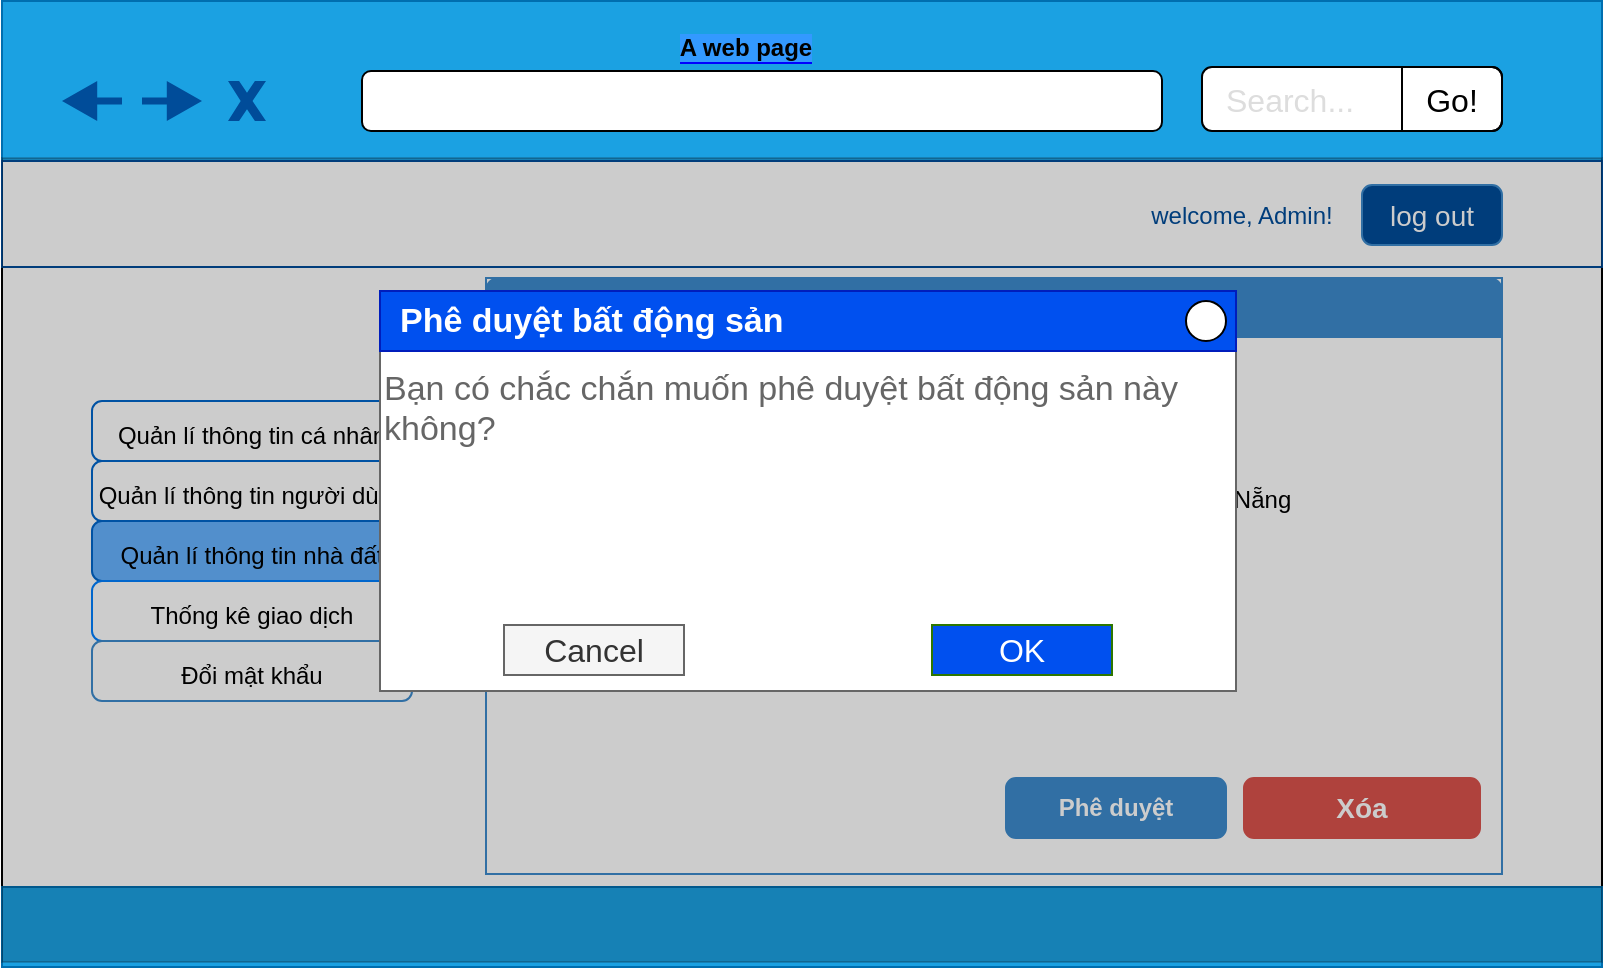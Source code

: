 <mxfile version="12.0.0" type="github" pages="1"><diagram id="NH0De1h8tEdP9LOJbd18" name="Page-1"><mxGraphModel dx="1408" dy="779" grid="1" gridSize="10" guides="1" tooltips="1" connect="1" arrows="1" fold="1" page="1" pageScale="1" pageWidth="827" pageHeight="1169" math="0" shadow="0"><root><mxCell id="0"/><mxCell id="1" parent="0"/><mxCell id="KxNmhcxb-sqWgz8bFtn_-1" value="" style="rounded=0;whiteSpace=wrap;html=1;fillColor=#FFFFFF;" parent="1" vertex="1"><mxGeometry x="10" y="559.5" width="800" height="482" as="geometry"/></mxCell><mxCell id="KxNmhcxb-sqWgz8bFtn_-2" value="" style="rounded=0;whiteSpace=wrap;html=1;fillColor=#1ba1e2;strokeColor=#006EAF;fontColor=#ffffff;" parent="1" vertex="1"><mxGeometry x="10" y="558.5" width="800" height="80" as="geometry"/></mxCell><mxCell id="KxNmhcxb-sqWgz8bFtn_-3" value="" style="rounded=0;whiteSpace=wrap;html=1;fillColor=#1ba1e2;strokeColor=#006EAF;fontColor=#ffffff;" parent="1" vertex="1"><mxGeometry x="10" y="1001.5" width="800" height="40" as="geometry"/></mxCell><mxCell id="KxNmhcxb-sqWgz8bFtn_-4" value="" style="rounded=1;whiteSpace=wrap;html=1;" parent="1" vertex="1"><mxGeometry x="190" y="593.5" width="400" height="30" as="geometry"/></mxCell><mxCell id="KxNmhcxb-sqWgz8bFtn_-5" value="Search..." style="html=1;shadow=0;shape=mxgraph.bootstrap.rrect;fillColor=#ffffff;rSize=5;strokeColor=#000000;align=left;spacingLeft=10;fontSize=16;fontColor=#dddddd;whiteSpace=wrap;" parent="1" vertex="1"><mxGeometry x="610" y="591.5" width="150" height="32" as="geometry"/></mxCell><mxCell id="KxNmhcxb-sqWgz8bFtn_-6" value="Go!" style="html=1;shadow=0;dashed=0;shape=mxgraph.bootstrap.rightButton;rSize=5;strokeColor=#000000;fillColor=none;fontSize=16;whiteSpace=wrap;resizeHeight=1;" parent="KxNmhcxb-sqWgz8bFtn_-5" vertex="1"><mxGeometry x="1" width="50" height="32" relative="1" as="geometry"><mxPoint x="-50" as="offset"/></mxGeometry></mxCell><mxCell id="KxNmhcxb-sqWgz8bFtn_-7" value="" style="verticalLabelPosition=bottom;verticalAlign=top;html=1;shape=mxgraph.basic.x;strokeColor=none;fillColor=#004C99;fontColor=#ffffff;" parent="1" vertex="1"><mxGeometry x="123" y="598.5" width="19" height="20" as="geometry"/></mxCell><mxCell id="KxNmhcxb-sqWgz8bFtn_-8" value="" style="shape=image;html=1;verticalAlign=top;verticalLabelPosition=bottom;labelBackgroundColor=#ffffff;imageAspect=0;aspect=fixed;image=https://cdn0.iconfinder.com/data/icons/my-house-1/512/09-house-128.png;fillColor=#0000FF;" parent="1" vertex="1"><mxGeometry x="150" y="593.5" width="30" height="30" as="geometry"/></mxCell><mxCell id="KxNmhcxb-sqWgz8bFtn_-9" value="" style="html=1;shadow=0;dashed=0;align=center;verticalAlign=middle;shape=mxgraph.arrows2.arrow;dy=0.82;dx=17.6;flipH=1;notch=0;labelBackgroundColor=#0000ff;fillColor=#004C99;strokeColor=none;" parent="1" vertex="1"><mxGeometry x="40" y="598.5" width="30" height="20" as="geometry"/></mxCell><mxCell id="KxNmhcxb-sqWgz8bFtn_-10" value="" style="html=1;shadow=0;dashed=0;align=center;verticalAlign=middle;shape=mxgraph.arrows2.arrow;dy=0.82;dx=17.6;flipH=1;notch=0;labelBackgroundColor=#0000ff;fillColor=#004C99;strokeColor=none;rotation=180;" parent="1" vertex="1"><mxGeometry x="80" y="598.5" width="30" height="20" as="geometry"/></mxCell><mxCell id="KxNmhcxb-sqWgz8bFtn_-11" value="&lt;b style=&quot;background-color: rgb(51 , 153 , 255)&quot;&gt;A web page&lt;/b&gt;" style="text;html=1;align=center;verticalAlign=middle;whiteSpace=wrap;rounded=0;labelBackgroundColor=#0000ff;" parent="1" vertex="1"><mxGeometry x="337" y="571.5" width="90" height="20" as="geometry"/></mxCell><mxCell id="KxNmhcxb-sqWgz8bFtn_-12" value="" style="rounded=0;whiteSpace=wrap;html=1;strokeColor=#004C99;" parent="1" vertex="1"><mxGeometry x="10" y="638.5" width="800" height="53" as="geometry"/></mxCell><mxCell id="KxNmhcxb-sqWgz8bFtn_-13" value="log out" style="html=1;shadow=0;dashed=0;shape=mxgraph.bootstrap.rrect;rSize=5;fillColor=#004C99;align=center;strokeColor=#3D8BCD;fontColor=#ffffff;fontSize=14;whiteSpace=wrap;" parent="1" vertex="1"><mxGeometry x="690" y="650.5" width="70" height="30" as="geometry"/></mxCell><mxCell id="KxNmhcxb-sqWgz8bFtn_-14" value="&lt;font color=&quot;#004c99&quot;&gt;welcome, Admin!&lt;/font&gt;" style="text;html=1;strokeColor=none;fillColor=#FFFFFF;align=center;verticalAlign=middle;whiteSpace=wrap;rounded=0;" parent="1" vertex="1"><mxGeometry x="580" y="655.5" width="100" height="20" as="geometry"/></mxCell><mxCell id="KxNmhcxb-sqWgz8bFtn_-15" value="&lt;font style=&quot;font-size: 12px&quot;&gt;Quản lí thông tin cá nhân&lt;/font&gt;" style="html=1;shadow=0;dashed=0;shape=mxgraph.bootstrap.rrect;rSize=5;strokeColor=#0066CC;fillColor=#ffffff;align=center;fontSize=16;whiteSpace=wrap;" parent="1" vertex="1"><mxGeometry x="55" y="758.5" width="160" height="30" as="geometry"/></mxCell><mxCell id="KxNmhcxb-sqWgz8bFtn_-16" value="&lt;span style=&quot;white-space: normal&quot;&gt;&lt;font style=&quot;font-size: 12px&quot;&gt;Quản lí thông tin người dùng&lt;/font&gt;&lt;/span&gt;" style="html=1;shadow=0;dashed=0;shape=mxgraph.bootstrap.rrect;rSize=5;align=center;fontSize=16;whiteSpace=wrap;strokeColor=#0066CC;" parent="1" vertex="1"><mxGeometry x="55" y="788.5" width="160" height="30" as="geometry"/></mxCell><mxCell id="KxNmhcxb-sqWgz8bFtn_-17" value="&lt;span style=&quot;font-size: 12px&quot;&gt;Quản lí thông tin nhà đất&lt;/span&gt;" style="html=1;shadow=0;dashed=0;shape=mxgraph.bootstrap.rrect;rSize=5;strokeColor=#0066CC;fillColor=#66B2FF;align=center;fontSize=16;whiteSpace=wrap;" parent="1" vertex="1"><mxGeometry x="55" y="818.5" width="160" height="30" as="geometry"/></mxCell><mxCell id="KxNmhcxb-sqWgz8bFtn_-18" value="&lt;span style=&quot;font-size: 12px&quot;&gt;Thống kê giao dịch&lt;/span&gt;" style="html=1;shadow=0;dashed=0;shape=mxgraph.bootstrap.rrect;rSize=5;strokeColor=#007FFF;fillColor=#ffffff;align=center;fontSize=16;whiteSpace=wrap;" parent="1" vertex="1"><mxGeometry x="55" y="848.5" width="160" height="30" as="geometry"/></mxCell><mxCell id="KxNmhcxb-sqWgz8bFtn_-19" value="&lt;font style=&quot;font-size: 12px&quot;&gt;Đổi mật khẩu&lt;/font&gt;" style="html=1;shadow=0;dashed=0;shape=mxgraph.bootstrap.rrect;rSize=5;strokeColor=#3D8BCD;fillColor=#FFFFFF;align=center;fontSize=16;whiteSpace=wrap;" parent="1" vertex="1"><mxGeometry x="55" y="878.5" width="160" height="30" as="geometry"/></mxCell><mxCell id="KxNmhcxb-sqWgz8bFtn_-20" value="" style="text;html=1;strokeColor=#3D8BCD;fillColor=#ffffff;align=center;verticalAlign=middle;whiteSpace=wrap;rounded=0;shadow=0;dashed=0;fontFamily=Helvetica;fontSize=12;fontColor=#f0f0f0;fontStyle=1" parent="1" vertex="1"><mxGeometry x="252" y="697" width="508" height="298" as="geometry"/></mxCell><mxCell id="KxNmhcxb-sqWgz8bFtn_-21" value="Xem chi tiết thông tin bất động sản&amp;nbsp;" style="html=1;shadow=0;dashed=0;shape=mxgraph.bootstrap.topButton;rSize=5;strokeColor=none;fillColor=#3D8BCD;fontColor=#ffffff;fontSize=14;fontStyle=1;align=left;spacingLeft=10;whiteSpace=wrap;resizeWidth=1;" parent="KxNmhcxb-sqWgz8bFtn_-20" vertex="1"><mxGeometry width="508.0" height="30" relative="1" as="geometry"/></mxCell><mxCell id="KxNmhcxb-sqWgz8bFtn_-22" value="Mã BĐS :" style="text;html=1;strokeColor=none;fillColor=none;align=left;verticalAlign=middle;whiteSpace=wrap;rounded=0;fontStyle=1" parent="KxNmhcxb-sqWgz8bFtn_-20" vertex="1"><mxGeometry x="21" y="39" width="99" height="21" as="geometry"/></mxCell><mxCell id="KxNmhcxb-sqWgz8bFtn_-23" value="Địa chỉ:" style="text;html=1;strokeColor=none;fillColor=none;align=left;verticalAlign=middle;whiteSpace=wrap;rounded=0;fontStyle=1" parent="KxNmhcxb-sqWgz8bFtn_-20" vertex="1"><mxGeometry x="21" y="100.5" width="99" height="21" as="geometry"/></mxCell><mxCell id="KxNmhcxb-sqWgz8bFtn_-24" value="D102319" style="text;html=1;strokeColor=none;fillColor=none;align=left;verticalAlign=middle;whiteSpace=wrap;rounded=0;" parent="KxNmhcxb-sqWgz8bFtn_-20" vertex="1"><mxGeometry x="150" y="40" width="340" height="21" as="geometry"/></mxCell><mxCell id="KxNmhcxb-sqWgz8bFtn_-25" value="80 Hồ Tùng Mậu, quận Liên Chiểu, tp Đà Nẵng" style="text;html=1;strokeColor=none;fillColor=none;align=left;verticalAlign=middle;whiteSpace=wrap;rounded=0;" parent="KxNmhcxb-sqWgz8bFtn_-20" vertex="1"><mxGeometry x="150" y="94" width="321" height="34" as="geometry"/></mxCell><mxCell id="KxNmhcxb-sqWgz8bFtn_-26" value="Mã NB :" style="text;html=1;strokeColor=none;fillColor=none;align=left;verticalAlign=middle;whiteSpace=wrap;rounded=0;fontStyle=1" parent="KxNmhcxb-sqWgz8bFtn_-20" vertex="1"><mxGeometry x="21" y="70.5" width="99" height="21" as="geometry"/></mxCell><mxCell id="KxNmhcxb-sqWgz8bFtn_-27" value="NB05" style="text;html=1;strokeColor=none;fillColor=none;align=left;verticalAlign=middle;whiteSpace=wrap;rounded=0;" parent="KxNmhcxb-sqWgz8bFtn_-20" vertex="1"><mxGeometry x="151" y="71.5" width="340" height="21" as="geometry"/></mxCell><mxCell id="KxNmhcxb-sqWgz8bFtn_-28" value="Diện tích:&amp;nbsp;" style="text;html=1;strokeColor=none;fillColor=none;align=left;verticalAlign=middle;whiteSpace=wrap;rounded=0;fontStyle=1" parent="KxNmhcxb-sqWgz8bFtn_-20" vertex="1"><mxGeometry x="21" y="136.5" width="99" height="21" as="geometry"/></mxCell><mxCell id="KxNmhcxb-sqWgz8bFtn_-29" value="Loại hình:&amp;nbsp;" style="text;html=1;strokeColor=none;fillColor=none;align=left;verticalAlign=middle;whiteSpace=wrap;rounded=0;fontStyle=1" parent="KxNmhcxb-sqWgz8bFtn_-20" vertex="1"><mxGeometry x="21" y="160.5" width="99" height="21" as="geometry"/></mxCell><mxCell id="KxNmhcxb-sqWgz8bFtn_-30" value="Mô tả:&amp;nbsp;" style="text;html=1;strokeColor=none;fillColor=none;align=left;verticalAlign=middle;whiteSpace=wrap;rounded=0;fontStyle=1" parent="KxNmhcxb-sqWgz8bFtn_-20" vertex="1"><mxGeometry x="21" y="190.5" width="99" height="21" as="geometry"/></mxCell><mxCell id="KxNmhcxb-sqWgz8bFtn_-31" value="100m2" style="text;html=1;strokeColor=none;fillColor=none;align=left;verticalAlign=middle;whiteSpace=wrap;rounded=0;" parent="KxNmhcxb-sqWgz8bFtn_-20" vertex="1"><mxGeometry x="151" y="141" width="340" height="21" as="geometry"/></mxCell><mxCell id="KxNmhcxb-sqWgz8bFtn_-32" value="Nhà ở 3 phòng, mặt tiền ...." style="text;html=1;strokeColor=none;fillColor=none;align=left;verticalAlign=top;whiteSpace=wrap;rounded=0;" parent="KxNmhcxb-sqWgz8bFtn_-20" vertex="1"><mxGeometry x="151" y="186" width="340" height="64" as="geometry"/></mxCell><mxCell id="KxNmhcxb-sqWgz8bFtn_-33" value="&lt;b&gt;Xóa&lt;/b&gt;" style="html=1;shadow=0;dashed=0;shape=mxgraph.bootstrap.rrect;rSize=5;fillColor=#DB524C;align=center;strokeColor=#DB524C;fontColor=#ffffff;fontSize=14;whiteSpace=wrap;" parent="KxNmhcxb-sqWgz8bFtn_-20" vertex="1"><mxGeometry x="379" y="250" width="118" height="30" as="geometry"/></mxCell><mxCell id="KxNmhcxb-sqWgz8bFtn_-36" value="&lt;b&gt;Phê duyệt&lt;/b&gt;" style="html=1;shadow=0;dashed=0;shape=mxgraph.bootstrap.rrect;rSize=5;fillColor=#3D8BCD;align=center;strokeColor=#3D8BCD;fontColor=#ffffff;fontSize=12;whiteSpace=wrap;" parent="KxNmhcxb-sqWgz8bFtn_-20" vertex="1"><mxGeometry x="260" y="250" width="110" height="30" as="geometry"/></mxCell><mxCell id="KxNmhcxb-sqWgz8bFtn_-34" value="Nhà ở" style="text;html=1;strokeColor=none;fillColor=none;align=left;verticalAlign=middle;whiteSpace=wrap;rounded=0;" parent="1" vertex="1"><mxGeometry x="403" y="857.5" width="340" height="21" as="geometry"/></mxCell><mxCell id="NIHzh3fAzNyfUg8hepLQ-1" value="" style="rounded=0;whiteSpace=wrap;html=1;align=left;labelBackgroundColor=none;noLabel=1;fontColor=none;fillColor=#000000;opacity=20;" parent="1" vertex="1"><mxGeometry x="10" y="637" width="800" height="402" as="geometry"/></mxCell><mxCell id="NIHzh3fAzNyfUg8hepLQ-7" value="Bạn có chắc chắn muốn phê duyệt bất động sản này không?" style="strokeWidth=1;shadow=0;dashed=0;align=left;html=1;shape=mxgraph.mockup.containers.rrect;rSize=0;strokeColor=#666666;fontColor=#666666;fontSize=17;verticalAlign=top;whiteSpace=wrap;fillColor=#ffffff;spacingTop=32;labelBackgroundColor=none;" parent="1" vertex="1"><mxGeometry x="199" y="703.5" width="428" height="200" as="geometry"/></mxCell><mxCell id="NIHzh3fAzNyfUg8hepLQ-8" value="&lt;b&gt;&lt;font color=&quot;#ffffff&quot;&gt;Phê duyệt bất động sản&lt;/font&gt;&lt;/b&gt;" style="strokeWidth=1;shadow=0;dashed=0;align=center;html=1;shape=mxgraph.mockup.containers.rrect;rSize=0;fontSize=17;fontColor=#ffffff;strokeColor=#001DBC;align=left;spacingLeft=8;fillColor=#0050ef;resizeWidth=1;" parent="NIHzh3fAzNyfUg8hepLQ-7" vertex="1"><mxGeometry width="428" height="30" relative="1" as="geometry"/></mxCell><mxCell id="NIHzh3fAzNyfUg8hepLQ-9" value="" style="shape=ellipse;resizable=0;html=1;" parent="NIHzh3fAzNyfUg8hepLQ-8" vertex="1"><mxGeometry x="1" y="0.5" width="20" height="20" relative="1" as="geometry"><mxPoint x="-25" y="-10" as="offset"/></mxGeometry></mxCell><mxCell id="NIHzh3fAzNyfUg8hepLQ-10" value="Cancel" style="strokeWidth=1;shadow=0;dashed=0;align=center;html=1;shape=mxgraph.mockup.containers.rrect;rSize=0;fontSize=16;fontColor=#333333;strokeColor=#666666;whiteSpace=wrap;fillColor=#f5f5f5;" parent="NIHzh3fAzNyfUg8hepLQ-7" vertex="1"><mxGeometry x="0.25" y="1" width="90" height="25" relative="1" as="geometry"><mxPoint x="-45" y="-33" as="offset"/></mxGeometry></mxCell><mxCell id="NIHzh3fAzNyfUg8hepLQ-11" value="OK" style="strokeWidth=1;shadow=0;dashed=0;align=center;html=1;shape=mxgraph.mockup.containers.rrect;rSize=0;fontSize=16;fontColor=#ffffff;strokeColor=#2D7600;whiteSpace=wrap;fillColor=#0050EF;" parent="NIHzh3fAzNyfUg8hepLQ-7" vertex="1"><mxGeometry x="0.75" y="1" width="90" height="25" relative="1" as="geometry"><mxPoint x="-45" y="-33" as="offset"/></mxGeometry></mxCell></root></mxGraphModel></diagram></mxfile>
